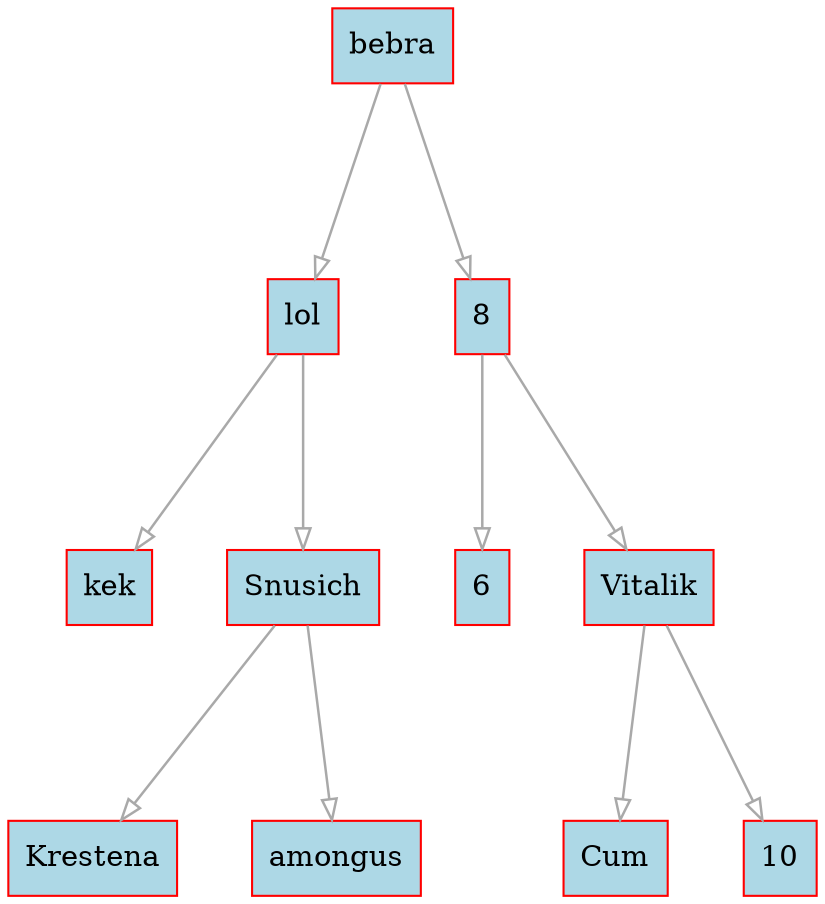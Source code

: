 
    digraph g {
        dpi      = 200;
        fontname = "Comic Sans MS";
        fontsize = 20;
        rankdir   =  TB;
        edge [color = darkgrey, arrowhead = onormal, arrowsize = 1, penwidth = 1.2]
        graph[fillcolor = lightgreen, ranksep = 1.3, nodesep = 0.5,
        style = "rounded, filled",color = green, penwidth = 2]

    Node0000000000e324b0[shape=rectangle, color="red", width=0.2, style="filled",fillcolor="lightblue", label="bebra"] 
 
Node0000000000e32510[shape=rectangle, color="red", width=0.2, style="filled",fillcolor="lightblue", label="lol"] 
 
Node0000000000e32570[shape=rectangle, color="red", width=0.2, style="filled",fillcolor="lightblue", label="kek"] 
 
Node0000000000e37b00[shape=rectangle, color="red", width=0.2, style="filled",fillcolor="lightblue", label="Snusich"] 
 
Node0000000000e378c0[shape=rectangle, color="red", width=0.2, style="filled",fillcolor="lightblue", label="Krestena"] 
 
Node0000000000e325d0[shape=rectangle, color="red", width=0.2, style="filled",fillcolor="lightblue", label="amongus"] 
 
Node0000000000e32630[shape=rectangle, color="red", width=0.2, style="filled",fillcolor="lightblue", label="8"] 
 
Node0000000000e32690[shape=rectangle, color="red", width=0.2, style="filled",fillcolor="lightblue", label="6"] 
 
Node0000000000e37810[shape=rectangle, color="red", width=0.2, style="filled",fillcolor="lightblue", label="Vitalik"] 
 
Node0000000000e37a10[shape=rectangle, color="red", width=0.2, style="filled",fillcolor="lightblue", label="Cum"] 
 
Node0000000000e37c20[shape=rectangle, color="red", width=0.2, style="filled",fillcolor="lightblue", label="10"] 
 
Node0000000000e324b0->Node0000000000e32510
Node0000000000e32510->Node0000000000e32570
Node0000000000e32510->Node0000000000e37b00
Node0000000000e37b00->Node0000000000e378c0
Node0000000000e37b00->Node0000000000e325d0
Node0000000000e324b0->Node0000000000e32630
Node0000000000e32630->Node0000000000e32690
Node0000000000e32630->Node0000000000e37810
Node0000000000e37810->Node0000000000e37a10
Node0000000000e37810->Node0000000000e37c20
}
